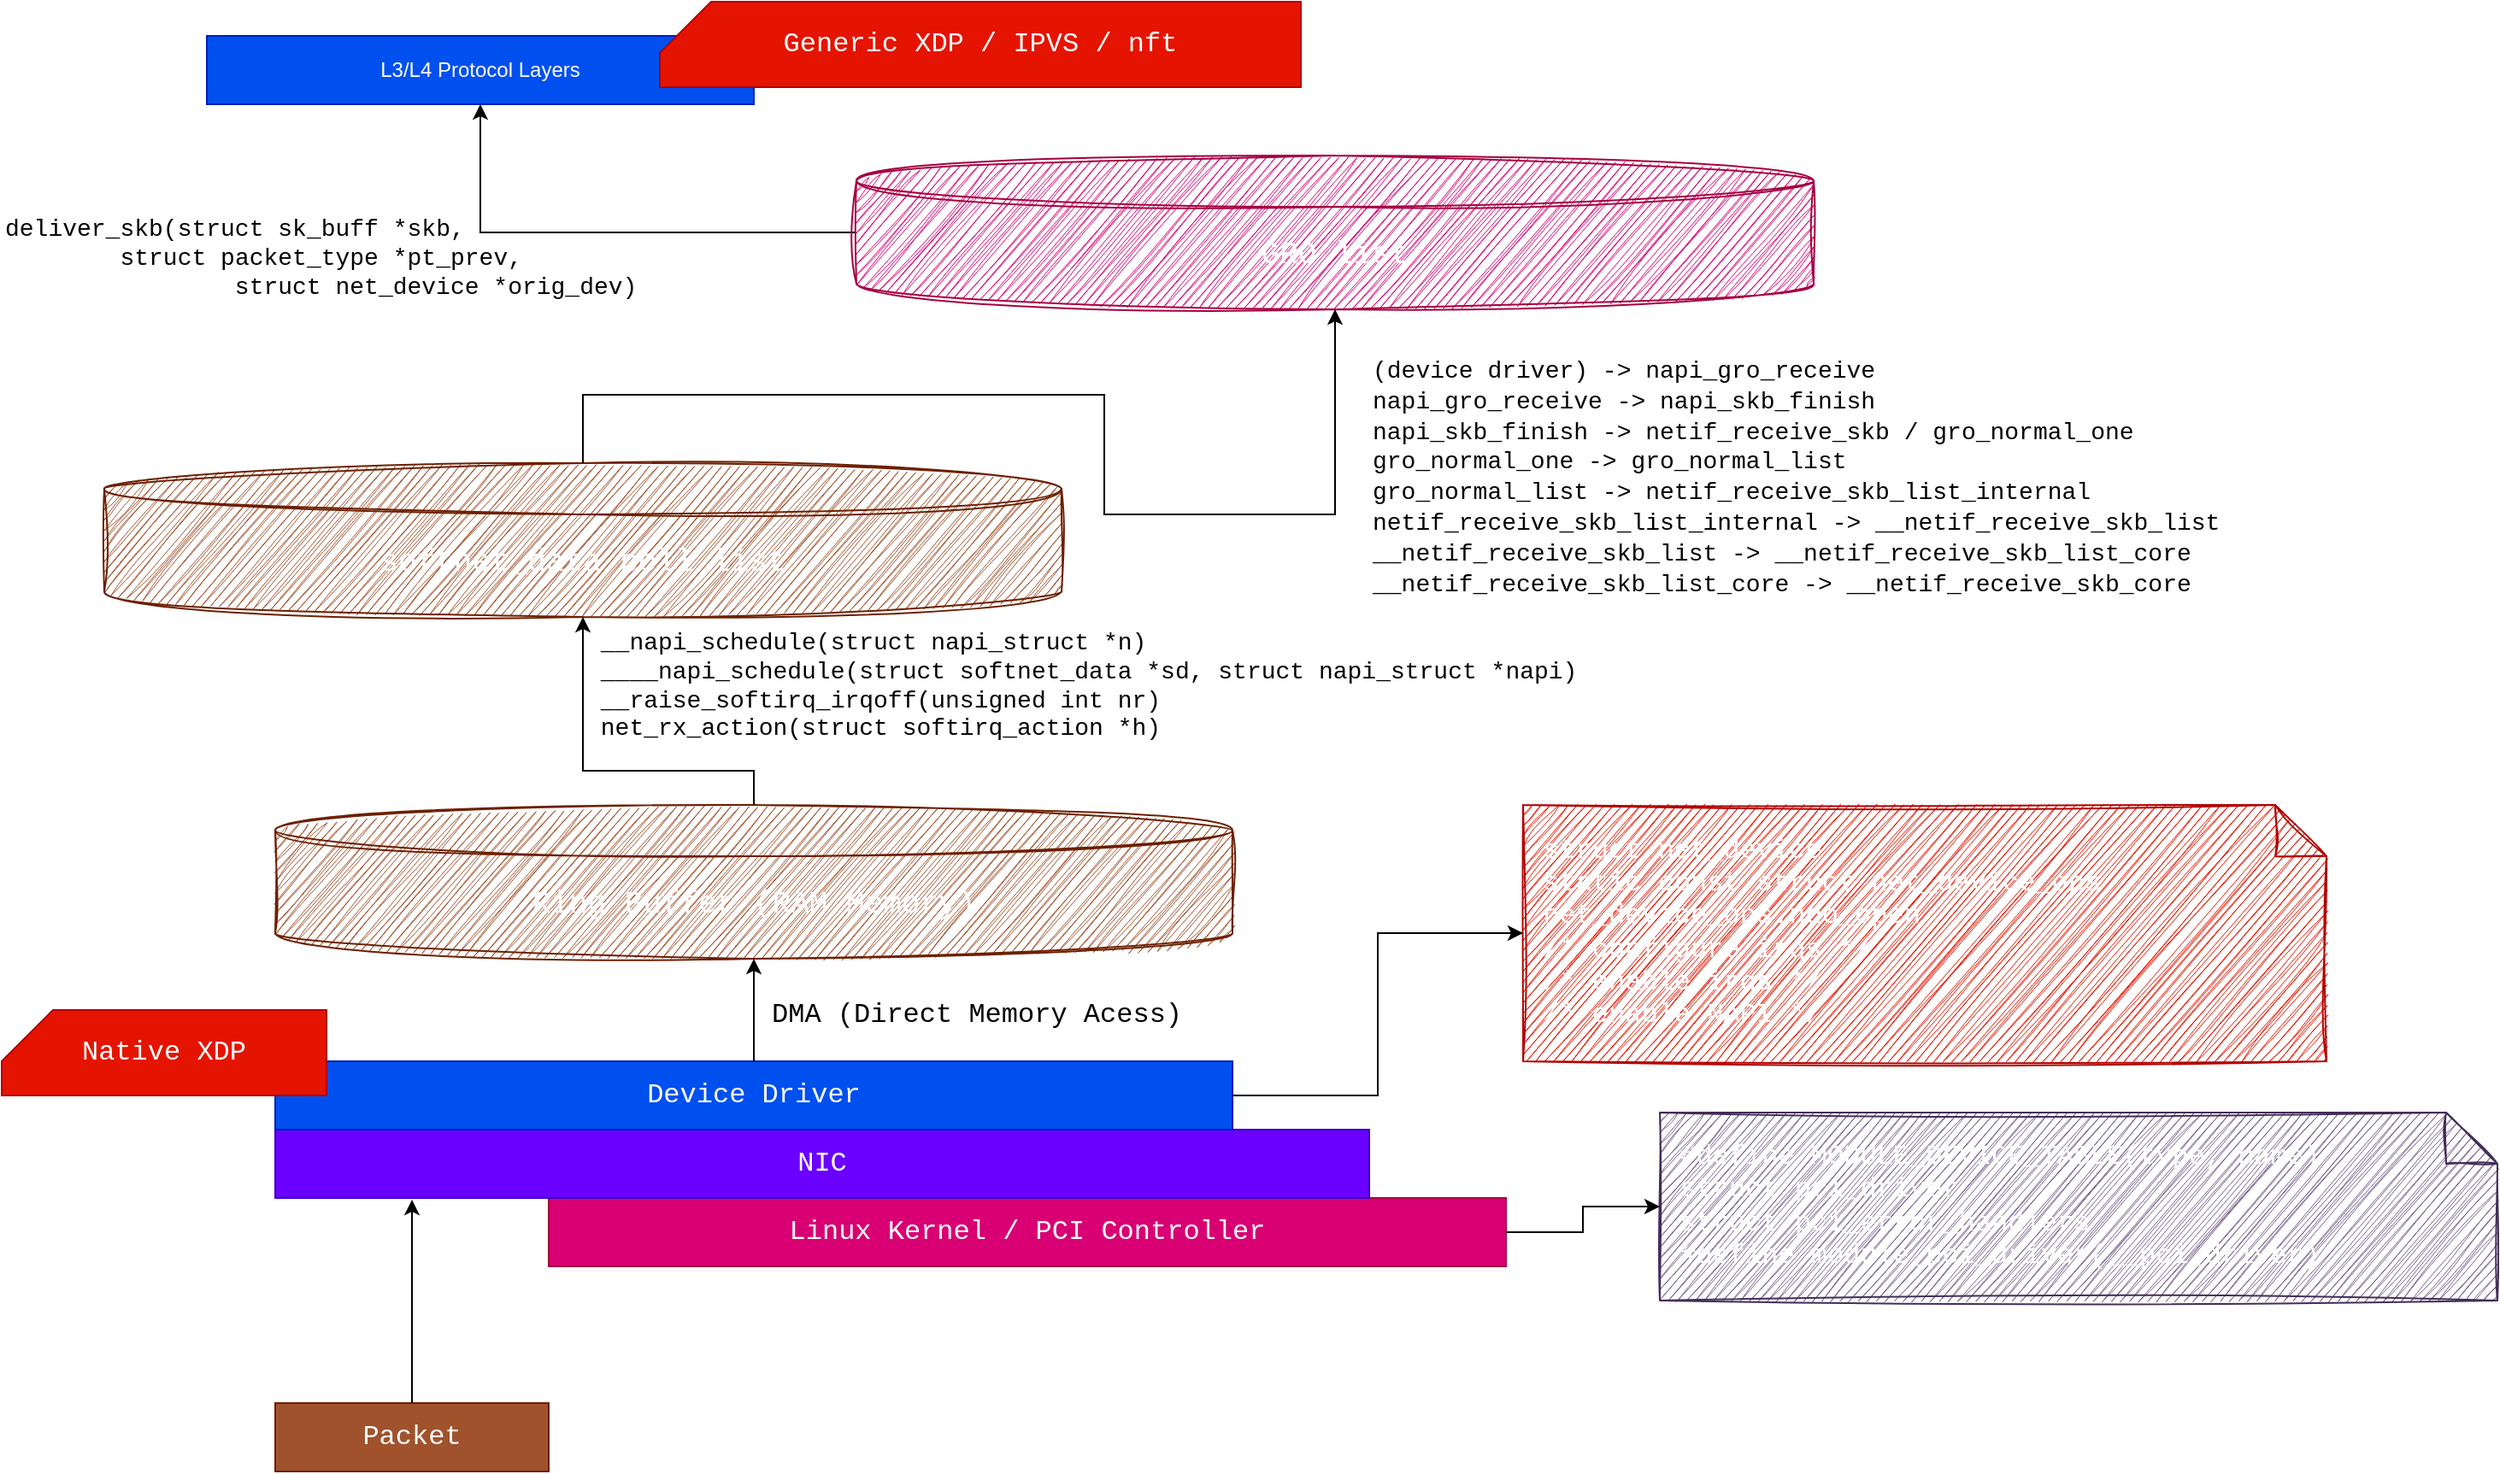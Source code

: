 <mxfile version="22.1.2" type="device">
  <diagram name="Page-1" id="w8_S5TmL2r0f86E46Wo3">
    <mxGraphModel dx="1434" dy="844" grid="1" gridSize="10" guides="1" tooltips="1" connect="1" arrows="1" fold="1" page="1" pageScale="1" pageWidth="1600" pageHeight="900" math="0" shadow="0">
      <root>
        <mxCell id="0" />
        <mxCell id="1" parent="0" />
        <mxCell id="4endi4bcwsb1yCAgkRAY-1" value="Linux Kernel / PCI Controller" style="rounded=0;whiteSpace=wrap;html=1;fillColor=#d80073;strokeColor=#A50040;fontColor=#ffffff;fontFamily=Courier New;fontSize=16;" vertex="1" parent="1">
          <mxGeometry x="360" y="720" width="560" height="40" as="geometry" />
        </mxCell>
        <mxCell id="4endi4bcwsb1yCAgkRAY-2" value="NIC" style="rounded=0;whiteSpace=wrap;html=1;fillColor=#6a00ff;fontColor=#ffffff;strokeColor=#3700CC;fontSize=16;fontFamily=Courier New;" vertex="1" parent="1">
          <mxGeometry x="200" y="680" width="640" height="40" as="geometry" />
        </mxCell>
        <mxCell id="4endi4bcwsb1yCAgkRAY-3" value="Device Driver" style="rounded=0;whiteSpace=wrap;html=1;fillColor=#0050ef;fontColor=#ffffff;strokeColor=#001DBC;fontSize=16;fontFamily=Courier New;" vertex="1" parent="1">
          <mxGeometry x="200" y="640" width="560" height="40" as="geometry" />
        </mxCell>
        <mxCell id="4endi4bcwsb1yCAgkRAY-4" value="&lt;div style=&quot;font-size: 16px;&quot;&gt;&amp;nbsp;struct &lt;span class=&quot;pl-smi&quot; style=&quot;font-size: 16px;&quot;&gt;net_device&lt;/span&gt;&lt;/div&gt;&lt;div style=&quot;font-size: 16px;&quot;&gt;&amp;nbsp;static &lt;span class=&quot;pl-k&quot; style=&quot;font-size: 16px;&quot;&gt;const&lt;/span&gt; &lt;span class=&quot;pl-k&quot; style=&quot;font-size: 16px;&quot;&gt;struct&lt;/span&gt; &lt;span class=&quot;pl-smi&quot; style=&quot;font-size: 16px;&quot;&gt;net_device_ops&lt;/span&gt;&lt;/div&gt;&lt;div style=&quot;font-size: 16px;&quot;&gt;&lt;span class=&quot;pl-smi&quot; style=&quot;font-size: 16px;&quot;&gt;&amp;nbsp;net_device_ops.&lt;/span&gt;ndo_open&lt;/div&gt;&lt;div style=&quot;font-size: 16px;&quot;&gt;&amp;nbsp;/* configure irqs */&lt;/div&gt;&lt;div style=&quot;font-size: 16px;&quot;&gt;&amp;nbsp;/* enable irqs */&lt;/div&gt;&lt;div style=&quot;font-size: 16px;&quot;&gt;&amp;nbsp;/* enable NAPI */&lt;br&gt;&lt;/div&gt;&lt;div style=&quot;font-size: 16px;&quot;&gt;&lt;span class=&quot;pl-c1&quot; style=&quot;font-size: 16px;&quot;&gt;&lt;/span&gt;&lt;/div&gt;" style="shape=note;whiteSpace=wrap;html=1;backgroundOutline=1;darkOpacity=0.05;fillColor=#e51400;fontColor=#ffffff;strokeColor=#B20000;gradientColor=none;shadow=0;sketch=1;curveFitting=1;jiggle=2;fontSize=16;fontFamily=Courier New;align=left;fontStyle=0" vertex="1" parent="1">
          <mxGeometry x="930" y="490" width="470" height="150" as="geometry" />
        </mxCell>
        <mxCell id="4endi4bcwsb1yCAgkRAY-5" value="&lt;div style=&quot;font-size: 16px;&quot;&gt;&amp;nbsp;#define &lt;span class=&quot;pl-en&quot; style=&quot;font-size: 16px;&quot;&gt;MODULE_DEVICE_TABLE&lt;/span&gt;(&lt;span class=&quot;pl-s1&quot; style=&quot;font-size: 16px;&quot;&gt;type&lt;/span&gt;, &lt;span class=&quot;pl-s1&quot; style=&quot;font-size: 16px;&quot;&gt;name&lt;/span&gt;)&lt;/div&gt;&lt;div style=&quot;font-size: 16px;&quot;&gt;&amp;nbsp;struct &lt;span class=&quot;pl-smi&quot; style=&quot;font-size: 16px;&quot;&gt;pci_driver&lt;/span&gt;&lt;/div&gt;&lt;div style=&quot;font-size: 16px;&quot;&gt;&amp;nbsp;struct &lt;span class=&quot;pl-smi&quot; style=&quot;font-size: 16px;&quot;&gt;pci_error_handlers&lt;/span&gt;&lt;/div&gt;&lt;div style=&quot;font-size: 16px;&quot;&gt;&amp;nbsp;#define &lt;span class=&quot;pl-en&quot; style=&quot;font-size: 16px;&quot;&gt;module_pci_driver&lt;/span&gt;(&lt;span class=&quot;pl-s1&quot; style=&quot;font-size: 16px;&quot;&gt;__pci_driver&lt;/span&gt;)&lt;/div&gt;" style="shape=note;whiteSpace=wrap;html=1;backgroundOutline=1;darkOpacity=0.05;align=left;fontFamily=Courier New;sketch=1;curveFitting=1;jiggle=2;fillColor=#76608a;fontColor=#ffffff;strokeColor=#432D57;fontSize=16;" vertex="1" parent="1">
          <mxGeometry x="1010" y="670" width="490" height="110" as="geometry" />
        </mxCell>
        <mxCell id="4endi4bcwsb1yCAgkRAY-6" style="edgeStyle=orthogonalEdgeStyle;rounded=0;orthogonalLoop=1;jettySize=auto;html=1;exitX=1;exitY=0.5;exitDx=0;exitDy=0;entryX=0;entryY=0.5;entryDx=0;entryDy=0;entryPerimeter=0;" edge="1" parent="1" source="4endi4bcwsb1yCAgkRAY-1" target="4endi4bcwsb1yCAgkRAY-5">
          <mxGeometry relative="1" as="geometry" />
        </mxCell>
        <mxCell id="4endi4bcwsb1yCAgkRAY-10" value="Packet" style="rounded=0;whiteSpace=wrap;html=1;fontFamily=Courier New;fontSize=16;fillColor=#a0522d;fontColor=#ffffff;strokeColor=#6D1F00;" vertex="1" parent="1">
          <mxGeometry x="200" y="840" width="160" height="40" as="geometry" />
        </mxCell>
        <mxCell id="4endi4bcwsb1yCAgkRAY-11" style="edgeStyle=orthogonalEdgeStyle;rounded=0;orthogonalLoop=1;jettySize=auto;html=1;exitX=0.5;exitY=0;exitDx=0;exitDy=0;entryX=0.125;entryY=1.025;entryDx=0;entryDy=0;entryPerimeter=0;" edge="1" parent="1" source="4endi4bcwsb1yCAgkRAY-10" target="4endi4bcwsb1yCAgkRAY-2">
          <mxGeometry relative="1" as="geometry" />
        </mxCell>
        <mxCell id="4endi4bcwsb1yCAgkRAY-12" value="Ring Buffer (RAM Memory)" style="shape=cylinder3;whiteSpace=wrap;html=1;boundedLbl=1;backgroundOutline=1;size=15;fillColor=#a0522d;fontSize=18;fontFamily=Courier New;sketch=1;curveFitting=1;jiggle=2;strokeColor=#6D1F00;fontColor=#ffffff;" vertex="1" parent="1">
          <mxGeometry x="200" y="490" width="560" height="90" as="geometry" />
        </mxCell>
        <mxCell id="4endi4bcwsb1yCAgkRAY-13" style="edgeStyle=orthogonalEdgeStyle;rounded=0;orthogonalLoop=1;jettySize=auto;html=1;exitX=0.5;exitY=0;exitDx=0;exitDy=0;entryX=0.5;entryY=1;entryDx=0;entryDy=0;entryPerimeter=0;" edge="1" parent="1" source="4endi4bcwsb1yCAgkRAY-3" target="4endi4bcwsb1yCAgkRAY-12">
          <mxGeometry relative="1" as="geometry" />
        </mxCell>
        <mxCell id="4endi4bcwsb1yCAgkRAY-14" value="&lt;font style=&quot;font-size: 16px;&quot; face=&quot;Courier New&quot;&gt;DMA (Direct Memory Acess)&lt;/font&gt;" style="edgeLabel;html=1;align=center;verticalAlign=middle;resizable=0;points=[];labelBackgroundColor=none;" vertex="1" connectable="0" parent="4endi4bcwsb1yCAgkRAY-13">
          <mxGeometry x="0.12" y="3" relative="1" as="geometry">
            <mxPoint x="133" y="6" as="offset" />
          </mxGeometry>
        </mxCell>
        <mxCell id="4endi4bcwsb1yCAgkRAY-15" style="edgeStyle=orthogonalEdgeStyle;rounded=0;orthogonalLoop=1;jettySize=auto;html=1;exitX=1;exitY=0.5;exitDx=0;exitDy=0;entryX=0;entryY=0.5;entryDx=0;entryDy=0;entryPerimeter=0;" edge="1" parent="1" source="4endi4bcwsb1yCAgkRAY-3" target="4endi4bcwsb1yCAgkRAY-4">
          <mxGeometry relative="1" as="geometry" />
        </mxCell>
        <mxCell id="4endi4bcwsb1yCAgkRAY-16" value="softnet_data poll list" style="shape=cylinder3;whiteSpace=wrap;html=1;boundedLbl=1;backgroundOutline=1;size=15;fillColor=#a0522d;fontSize=18;fontFamily=Courier New;fontColor=#ffffff;strokeColor=#6D1F00;sketch=1;curveFitting=1;jiggle=2;shadow=0;" vertex="1" parent="1">
          <mxGeometry x="100" y="290" width="560" height="90" as="geometry" />
        </mxCell>
        <mxCell id="4endi4bcwsb1yCAgkRAY-17" style="edgeStyle=orthogonalEdgeStyle;rounded=0;orthogonalLoop=1;jettySize=auto;html=1;exitX=0.5;exitY=0;exitDx=0;exitDy=0;exitPerimeter=0;entryX=0.5;entryY=1;entryDx=0;entryDy=0;entryPerimeter=0;" edge="1" parent="1" source="4endi4bcwsb1yCAgkRAY-12" target="4endi4bcwsb1yCAgkRAY-16">
          <mxGeometry relative="1" as="geometry">
            <Array as="points">
              <mxPoint x="480" y="470" />
              <mxPoint x="380" y="470" />
            </Array>
          </mxGeometry>
        </mxCell>
        <mxCell id="4endi4bcwsb1yCAgkRAY-18" value="&lt;p id=&quot;docs-internal-guid-a10538ae-7fff-2363-2052-64b4fc013a88&quot; style=&quot;line-height: 1.2; margin-top: 0pt; margin-bottom: 0pt; font-size: 14px;&quot; dir=&quot;ltr&quot;&gt;&amp;nbsp;__napi_schedule(struct napi_struct *n)&lt;br style=&quot;font-size: 14px;&quot;&gt;&lt;/p&gt;&lt;p id=&quot;docs-internal-guid-a10538ae-7fff-2363-2052-64b4fc013a88&quot; style=&quot;line-height: 1.2; margin-top: 0pt; margin-bottom: 0pt; font-size: 14px;&quot; dir=&quot;ltr&quot;&gt;&amp;nbsp;____napi_schedule(struct softnet_data *sd, struct napi_struct *napi)&lt;br style=&quot;font-size: 14px;&quot;&gt;&lt;/p&gt;&lt;p id=&quot;docs-internal-guid-e8662c5f-7fff-08f2-be18-2574cde855c3&quot; style=&quot;line-height: 1.2; margin-top: 0pt; margin-bottom: 0pt; font-size: 14px;&quot; dir=&quot;ltr&quot;&gt;&amp;nbsp;__raise_softirq_irqoff(unsigned int nr)&lt;/p&gt;&lt;p id=&quot;docs-internal-guid-afca4ec5-7fff-6bcb-79cc-32d3be4069ef&quot; style=&quot;line-height: 1.2; margin-top: 0pt; margin-bottom: 0pt; font-size: 14px;&quot; dir=&quot;ltr&quot;&gt;&amp;nbsp;net_rx_action(struct softirq_action *h)&lt;/p&gt;" style="edgeLabel;html=1;align=left;verticalAlign=middle;resizable=0;points=[];fontSize=14;fontFamily=Courier New;labelBackgroundColor=none;" vertex="1" connectable="0" parent="4endi4bcwsb1yCAgkRAY-17">
          <mxGeometry x="0.375" y="1" relative="1" as="geometry">
            <mxPoint x="1" y="-26" as="offset" />
          </mxGeometry>
        </mxCell>
        <mxCell id="4endi4bcwsb1yCAgkRAY-23" style="edgeStyle=orthogonalEdgeStyle;rounded=0;orthogonalLoop=1;jettySize=auto;html=1;exitX=0;exitY=0.5;exitDx=0;exitDy=0;exitPerimeter=0;entryX=0.5;entryY=1;entryDx=0;entryDy=0;" edge="1" parent="1" source="4endi4bcwsb1yCAgkRAY-19" target="4endi4bcwsb1yCAgkRAY-22">
          <mxGeometry relative="1" as="geometry" />
        </mxCell>
        <mxCell id="4endi4bcwsb1yCAgkRAY-24" value="&lt;div style=&quot;font-size: 14px;&quot;&gt;&lt;font style=&quot;font-size: 14px;&quot;&gt;deliver_skb(struct &lt;span class=&quot;pl-smi&quot; style=&quot;font-size: 14px;&quot;&gt;sk_buff&lt;/span&gt; &lt;span class=&quot;pl-c1&quot; style=&quot;font-size: 14px;&quot;&gt;*&lt;/span&gt;&lt;span class=&quot;pl-s1&quot; style=&quot;font-size: 14px;&quot;&gt;skb&lt;/span&gt;,&amp;nbsp;&lt;/font&gt;&lt;/div&gt;&lt;div style=&quot;font-size: 14px;&quot;&gt;&lt;font style=&quot;font-size: 14px;&quot;&gt;&lt;span class=&quot;pl-k&quot; style=&quot;font-size: 14px;&quot;&gt;&lt;span style=&quot;white-space: pre; font-size: 14px;&quot;&gt;&#x9;&lt;/span&gt;struct&lt;/span&gt; &lt;span class=&quot;pl-smi&quot; style=&quot;font-size: 14px;&quot;&gt;packet_type&lt;/span&gt; &lt;span class=&quot;pl-c1&quot; style=&quot;font-size: 14px;&quot;&gt;*&lt;/span&gt;&lt;span class=&quot;pl-s1&quot; style=&quot;font-size: 14px;&quot;&gt;pt_prev&lt;/span&gt;,&lt;/font&gt;&lt;/div&gt;&lt;div style=&quot;font-size: 14px;&quot;&gt;&lt;font style=&quot;font-size: 14px;&quot;&gt;&lt;span class=&quot;pl-k&quot; style=&quot;font-size: 14px;&quot;&gt;&lt;span style=&quot;white-space: pre; font-size: 14px;&quot;&gt;&#x9;&lt;/span&gt;&lt;span style=&quot;white-space: pre; font-size: 14px;&quot;&gt;&#x9;&lt;/span&gt;struct&lt;/span&gt; &lt;span class=&quot;pl-smi&quot; style=&quot;font-size: 14px;&quot;&gt;net_device&lt;/span&gt; &lt;span class=&quot;pl-c1&quot; style=&quot;font-size: 14px;&quot;&gt;*&lt;/span&gt;&lt;span class=&quot;pl-s1&quot; style=&quot;font-size: 14px;&quot;&gt;orig_dev&lt;/span&gt;)&lt;/font&gt;&lt;/div&gt;" style="edgeLabel;html=1;align=left;verticalAlign=middle;resizable=0;points=[];labelBackgroundColor=none;fontSize=14;fontFamily=Courier New;" vertex="1" connectable="0" parent="4endi4bcwsb1yCAgkRAY-23">
          <mxGeometry x="0.322" y="-2" relative="1" as="geometry">
            <mxPoint x="-305" y="17" as="offset" />
          </mxGeometry>
        </mxCell>
        <mxCell id="4endi4bcwsb1yCAgkRAY-19" value="GRO list" style="shape=cylinder3;whiteSpace=wrap;html=1;boundedLbl=1;backgroundOutline=1;size=15;fillColor=#d80073;fontSize=18;fontFamily=Courier New;fontColor=#ffffff;strokeColor=#A50040;sketch=1;curveFitting=1;jiggle=2;shadow=0;" vertex="1" parent="1">
          <mxGeometry x="540" y="110" width="560" height="90" as="geometry" />
        </mxCell>
        <mxCell id="4endi4bcwsb1yCAgkRAY-20" style="edgeStyle=orthogonalEdgeStyle;rounded=0;orthogonalLoop=1;jettySize=auto;html=1;exitX=0.5;exitY=0;exitDx=0;exitDy=0;exitPerimeter=0;entryX=0.5;entryY=1;entryDx=0;entryDy=0;entryPerimeter=0;" edge="1" parent="1" source="4endi4bcwsb1yCAgkRAY-16" target="4endi4bcwsb1yCAgkRAY-19">
          <mxGeometry relative="1" as="geometry">
            <Array as="points">
              <mxPoint x="380" y="250" />
              <mxPoint x="685" y="250" />
              <mxPoint x="685" y="320" />
              <mxPoint x="820" y="320" />
            </Array>
          </mxGeometry>
        </mxCell>
        <mxCell id="4endi4bcwsb1yCAgkRAY-21" value="&lt;div align=&quot;left&quot; style=&quot;font-size: 14px;&quot;&gt;&lt;font face=&quot;Courier New&quot; style=&quot;font-size: 14px;&quot;&gt;(device driver) -&amp;gt; napi_gro_receive&lt;br style=&quot;font-size: 14px;&quot;&gt;napi_gro_receive -&amp;gt; napi_skb_finish&lt;br style=&quot;font-size: 14px;&quot;&gt;napi_skb_finish -&amp;gt; netif_receive_skb / gro_normal_one&lt;br style=&quot;font-size: 14px;&quot;&gt;gro_normal_one -&amp;gt; gro_normal_list&lt;br style=&quot;font-size: 14px;&quot;&gt;gro_normal_list -&amp;gt; netif_receive_skb_list_internal&lt;br style=&quot;font-size: 14px;&quot;&gt;netif_receive_skb_list_internal -&amp;gt; __netif_receive_skb_list&lt;br style=&quot;font-size: 14px;&quot;&gt;__netif_receive_skb_list -&amp;gt; __netif_receive_skb_list_core&lt;br style=&quot;font-size: 14px;&quot;&gt;__netif_receive_skb_list_core -&amp;gt; __netif_receive_skb_core&lt;/font&gt;&lt;/div&gt;" style="text;whiteSpace=wrap;html=1;fontSize=14;" vertex="1" parent="1">
          <mxGeometry x="840" y="220" width="660" height="150" as="geometry" />
        </mxCell>
        <mxCell id="4endi4bcwsb1yCAgkRAY-22" value="&lt;div&gt;L3/L4 Protocol Layers&lt;/div&gt;" style="rounded=0;whiteSpace=wrap;html=1;fillColor=#0050ef;fontColor=#ffffff;strokeColor=#001DBC;" vertex="1" parent="1">
          <mxGeometry x="160" y="40" width="320" height="40" as="geometry" />
        </mxCell>
        <mxCell id="4endi4bcwsb1yCAgkRAY-27" value="Native XDP" style="shape=card;whiteSpace=wrap;html=1;fillColor=#e51400;fontColor=#ffffff;strokeColor=#B20000;fontFamily=Courier New;fontSize=16;" vertex="1" parent="1">
          <mxGeometry x="40" y="610" width="190" height="50" as="geometry" />
        </mxCell>
        <mxCell id="4endi4bcwsb1yCAgkRAY-28" value="Generic XDP / IPVS / nft" style="shape=card;whiteSpace=wrap;html=1;fillColor=#e51400;fontColor=#ffffff;strokeColor=#B20000;fontFamily=Courier New;fontSize=16;" vertex="1" parent="1">
          <mxGeometry x="425" y="20" width="375" height="50" as="geometry" />
        </mxCell>
      </root>
    </mxGraphModel>
  </diagram>
</mxfile>
